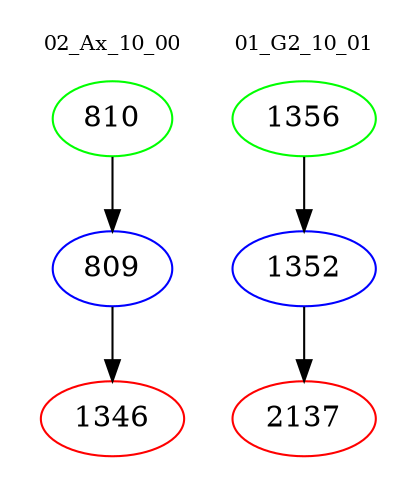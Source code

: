 digraph{
subgraph cluster_0 {
color = white
label = "02_Ax_10_00";
fontsize=10;
T0_810 [label="810", color="green"]
T0_810 -> T0_809 [color="black"]
T0_809 [label="809", color="blue"]
T0_809 -> T0_1346 [color="black"]
T0_1346 [label="1346", color="red"]
}
subgraph cluster_1 {
color = white
label = "01_G2_10_01";
fontsize=10;
T1_1356 [label="1356", color="green"]
T1_1356 -> T1_1352 [color="black"]
T1_1352 [label="1352", color="blue"]
T1_1352 -> T1_2137 [color="black"]
T1_2137 [label="2137", color="red"]
}
}
